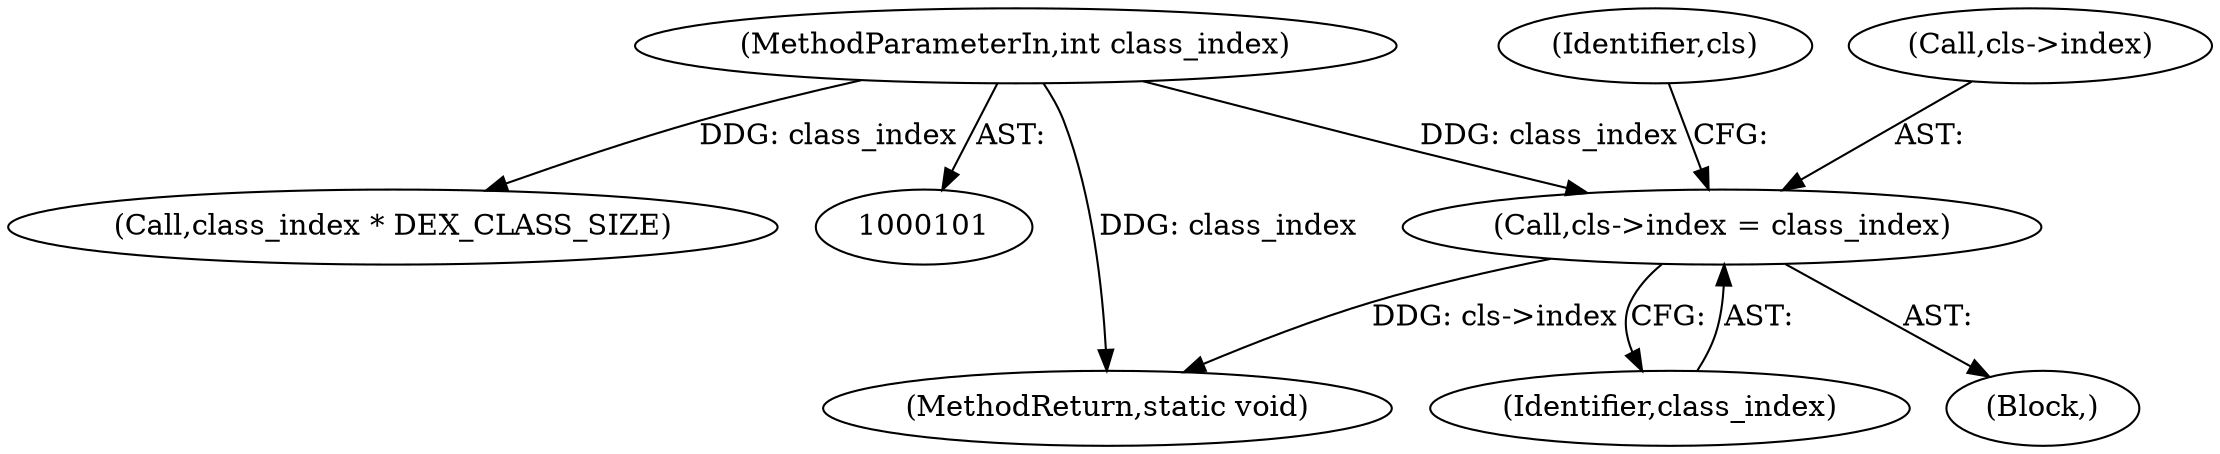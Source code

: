 digraph "0_radare2_1ea23bd6040441a21fbcfba69dce9a01af03f989@pointer" {
"1000160" [label="(Call,cls->index = class_index)"];
"1000105" [label="(MethodParameterIn,int class_index)"];
"1000108" [label="(Block,)"];
"1000597" [label="(MethodReturn,static void)"];
"1000164" [label="(Identifier,class_index)"];
"1000175" [label="(Call,class_index * DEX_CLASS_SIZE)"];
"1000105" [label="(MethodParameterIn,int class_index)"];
"1000160" [label="(Call,cls->index = class_index)"];
"1000167" [label="(Identifier,cls)"];
"1000161" [label="(Call,cls->index)"];
"1000160" -> "1000108"  [label="AST: "];
"1000160" -> "1000164"  [label="CFG: "];
"1000161" -> "1000160"  [label="AST: "];
"1000164" -> "1000160"  [label="AST: "];
"1000167" -> "1000160"  [label="CFG: "];
"1000160" -> "1000597"  [label="DDG: cls->index"];
"1000105" -> "1000160"  [label="DDG: class_index"];
"1000105" -> "1000101"  [label="AST: "];
"1000105" -> "1000597"  [label="DDG: class_index"];
"1000105" -> "1000175"  [label="DDG: class_index"];
}
